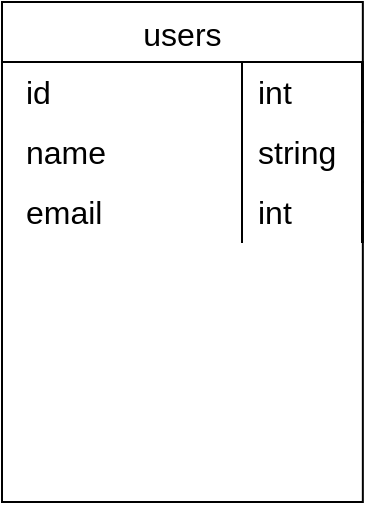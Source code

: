 <mxfile>
    <diagram id="lkt1cN9q1OfBGLAIrQv-" name="Page-1">
        <mxGraphModel dx="746" dy="427" grid="1" gridSize="10" guides="1" tooltips="1" connect="1" arrows="1" fold="1" page="1" pageScale="1" pageWidth="850" pageHeight="1100" math="0" shadow="0">
            <root>
                <mxCell id="0"/>
                <mxCell id="1" parent="0"/>
                <mxCell id="20" value="users" style="shape=table;startSize=30;container=1;collapsible=0;childLayout=tableLayout;fixedRows=1;rowLines=0;fontStyle=0;strokeColor=default;fontSize=16;perimeterSpacing=1;left=1;right=1;top=0;bottom=0;" vertex="1" parent="1">
                    <mxGeometry x="150" y="110" width="180.42" height="250" as="geometry"/>
                </mxCell>
                <mxCell id="21" value="" style="shape=tableRow;horizontal=0;startSize=0;swimlaneHead=0;swimlaneBody=0;top=0;left=1;bottom=0;right=1;collapsible=0;dropTarget=0;fillColor=none;points=[[0,0.5],[1,0.5]];portConstraint=eastwest;strokeColor=inherit;fontSize=16;noLabel=0;connectable=0;portConstraintRotation=0;fixedWidth=0;resizable=1;resizeWidth=1;resizeHeight=1;" vertex="1" parent="20">
                    <mxGeometry y="30" width="180.42" height="30" as="geometry"/>
                </mxCell>
                <mxCell id="22" value="id" style="shape=partialRectangle;html=1;whiteSpace=wrap;connectable=0;fillColor=none;top=0;left=1;bottom=0;right=1;overflow=hidden;pointerEvents=1;strokeColor=inherit;fontSize=16;noLabel=0;portConstraintRotation=0;fixedWidth=0;resizable=1;resizeWidth=1;resizeHeight=1;align=left;spacingLeft=10;" vertex="1" parent="21">
                    <mxGeometry width="120" height="30" as="geometry">
                        <mxRectangle width="120" height="30" as="alternateBounds"/>
                    </mxGeometry>
                </mxCell>
                <mxCell id="23" value="int" style="shape=partialRectangle;html=1;whiteSpace=wrap;connectable=0;fillColor=none;top=0;left=1;bottom=0;right=1;align=left;spacingLeft=6;overflow=hidden;strokeColor=inherit;fontSize=16;noLabel=0;portConstraintRotation=0;fixedWidth=0;resizable=1;resizeWidth=1;resizeHeight=1;" vertex="1" parent="21">
                    <mxGeometry x="120" width="60" height="30" as="geometry">
                        <mxRectangle width="60" height="30" as="alternateBounds"/>
                    </mxGeometry>
                </mxCell>
                <mxCell id="24" value="" style="shape=tableRow;horizontal=0;startSize=0;swimlaneHead=0;swimlaneBody=0;top=0;left=1;bottom=0;right=1;collapsible=0;dropTarget=0;fillColor=none;points=[[0,0.5],[1,0.5]];portConstraint=eastwest;strokeColor=inherit;fontSize=16;noLabel=0;connectable=0;portConstraintRotation=0;fixedWidth=0;resizable=1;resizeWidth=1;resizeHeight=1;" vertex="1" parent="20">
                    <mxGeometry y="60" width="180.42" height="30" as="geometry"/>
                </mxCell>
                <mxCell id="25" value="name" style="shape=partialRectangle;html=1;whiteSpace=wrap;connectable=0;fillColor=none;top=0;left=1;bottom=0;right=1;overflow=hidden;strokeColor=inherit;fontSize=16;noLabel=0;portConstraintRotation=0;fixedWidth=0;resizable=1;resizeWidth=1;resizeHeight=1;align=left;spacingLeft=10;" vertex="1" parent="24">
                    <mxGeometry width="120" height="30" as="geometry">
                        <mxRectangle width="120" height="30" as="alternateBounds"/>
                    </mxGeometry>
                </mxCell>
                <mxCell id="26" value="string" style="shape=partialRectangle;html=1;whiteSpace=wrap;connectable=0;fillColor=none;top=0;left=1;bottom=0;right=1;align=left;spacingLeft=6;overflow=hidden;strokeColor=inherit;fontSize=16;noLabel=0;portConstraintRotation=0;fixedWidth=0;resizable=1;resizeWidth=1;resizeHeight=1;" vertex="1" parent="24">
                    <mxGeometry x="120" width="60" height="30" as="geometry">
                        <mxRectangle width="60" height="30" as="alternateBounds"/>
                    </mxGeometry>
                </mxCell>
                <mxCell id="27" value="" style="shape=tableRow;horizontal=0;startSize=0;swimlaneHead=0;swimlaneBody=0;top=0;left=1;bottom=0;right=1;collapsible=0;dropTarget=0;fillColor=none;points=[[0,0.5],[1,0.5]];portConstraint=eastwest;strokeColor=inherit;fontSize=16;noLabel=0;connectable=0;portConstraintRotation=0;fixedWidth=0;resizable=1;resizeWidth=1;resizeHeight=1;" vertex="1" parent="20">
                    <mxGeometry y="90" width="180.42" height="30" as="geometry"/>
                </mxCell>
                <mxCell id="28" value="email" style="shape=partialRectangle;html=1;whiteSpace=wrap;connectable=0;fillColor=none;top=0;left=1;bottom=0;right=1;overflow=hidden;strokeColor=inherit;fontSize=16;noLabel=0;portConstraintRotation=0;fixedWidth=0;resizable=1;resizeWidth=1;resizeHeight=1;align=left;spacingTop=0;spacingLeft=10;" vertex="1" parent="27">
                    <mxGeometry width="120" height="30" as="geometry">
                        <mxRectangle width="120" height="30" as="alternateBounds"/>
                    </mxGeometry>
                </mxCell>
                <mxCell id="29" value="int" style="shape=partialRectangle;html=1;whiteSpace=wrap;connectable=0;fillColor=none;top=0;left=1;bottom=0;right=1;align=left;spacingLeft=6;overflow=hidden;strokeColor=inherit;fontSize=16;noLabel=0;portConstraintRotation=0;fixedWidth=0;resizable=1;resizeWidth=1;resizeHeight=1;" vertex="1" parent="27">
                    <mxGeometry x="120" width="60" height="30" as="geometry">
                        <mxRectangle width="60" height="30" as="alternateBounds"/>
                    </mxGeometry>
                </mxCell>
            </root>
        </mxGraphModel>
    </diagram>
</mxfile>